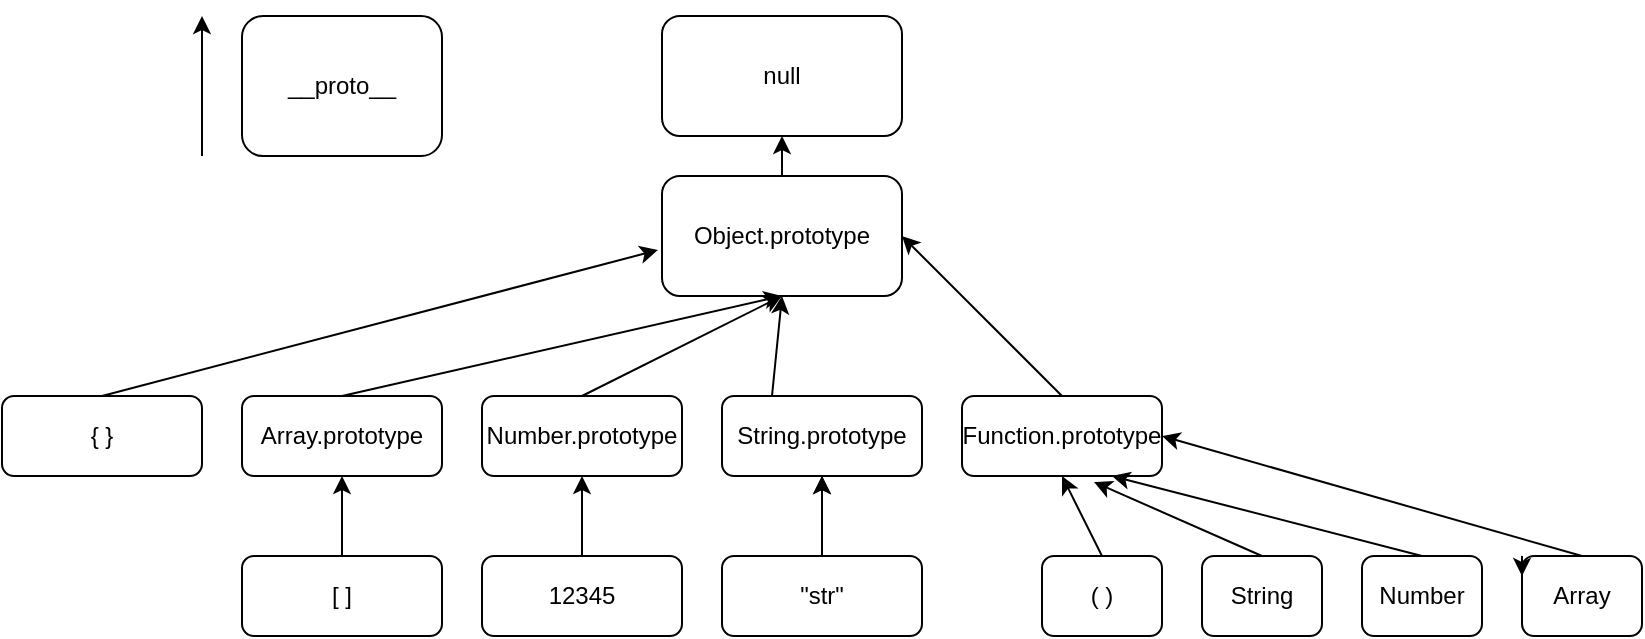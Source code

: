 <mxfile version="14.6.13" type="device"><diagram id="4o9FMxOkr8VyIIvHfw0l" name="Page-1"><mxGraphModel dx="1695" dy="482" grid="1" gridSize="10" guides="1" tooltips="1" connect="1" arrows="1" fold="1" page="1" pageScale="1" pageWidth="827" pageHeight="1169" math="0" shadow="0"><root><mxCell id="0"/><mxCell id="1" parent="0"/><mxCell id="Dju0WnnsLT-7DYQfWgAQ-1" value="null" style="rounded=1;whiteSpace=wrap;html=1;" vertex="1" parent="1"><mxGeometry x="270" y="10" width="120" height="60" as="geometry"/></mxCell><mxCell id="Dju0WnnsLT-7DYQfWgAQ-6" style="edgeStyle=orthogonalEdgeStyle;rounded=0;orthogonalLoop=1;jettySize=auto;html=1;exitX=0.5;exitY=0;exitDx=0;exitDy=0;entryX=0.5;entryY=1;entryDx=0;entryDy=0;" edge="1" parent="1" source="Dju0WnnsLT-7DYQfWgAQ-2" target="Dju0WnnsLT-7DYQfWgAQ-1"><mxGeometry relative="1" as="geometry"/></mxCell><mxCell id="Dju0WnnsLT-7DYQfWgAQ-2" value="Object.prototype" style="rounded=1;whiteSpace=wrap;html=1;" vertex="1" parent="1"><mxGeometry x="270" y="90" width="120" height="60" as="geometry"/></mxCell><mxCell id="Dju0WnnsLT-7DYQfWgAQ-3" value="Function.prototype" style="rounded=1;whiteSpace=wrap;html=1;" vertex="1" parent="1"><mxGeometry x="420" y="200" width="100" height="40" as="geometry"/></mxCell><mxCell id="Dju0WnnsLT-7DYQfWgAQ-4" value="Array" style="rounded=1;whiteSpace=wrap;html=1;" vertex="1" parent="1"><mxGeometry x="700" y="280" width="60" height="40" as="geometry"/></mxCell><mxCell id="Dju0WnnsLT-7DYQfWgAQ-9" value="" style="endArrow=classic;html=1;entryX=1;entryY=0.5;entryDx=0;entryDy=0;exitX=0.5;exitY=0;exitDx=0;exitDy=0;" edge="1" parent="1" source="Dju0WnnsLT-7DYQfWgAQ-3" target="Dju0WnnsLT-7DYQfWgAQ-2"><mxGeometry width="50" height="50" relative="1" as="geometry"><mxPoint x="390" y="280" as="sourcePoint"/><mxPoint x="440" y="230" as="targetPoint"/></mxGeometry></mxCell><mxCell id="Dju0WnnsLT-7DYQfWgAQ-10" value="" style="endArrow=classic;html=1;exitX=0.5;exitY=0;exitDx=0;exitDy=0;entryX=1;entryY=0.5;entryDx=0;entryDy=0;" edge="1" parent="1" source="Dju0WnnsLT-7DYQfWgAQ-4" target="Dju0WnnsLT-7DYQfWgAQ-3"><mxGeometry width="50" height="50" relative="1" as="geometry"><mxPoint x="390" y="280" as="sourcePoint"/><mxPoint x="540" y="190" as="targetPoint"/></mxGeometry></mxCell><mxCell id="Dju0WnnsLT-7DYQfWgAQ-11" value="Number" style="rounded=1;whiteSpace=wrap;html=1;" vertex="1" parent="1"><mxGeometry x="620" y="280" width="60" height="40" as="geometry"/></mxCell><mxCell id="Dju0WnnsLT-7DYQfWgAQ-12" value="String" style="rounded=1;whiteSpace=wrap;html=1;" vertex="1" parent="1"><mxGeometry x="540" y="280" width="60" height="40" as="geometry"/></mxCell><mxCell id="Dju0WnnsLT-7DYQfWgAQ-13" value="( )" style="rounded=1;whiteSpace=wrap;html=1;" vertex="1" parent="1"><mxGeometry x="460" y="280" width="60" height="40" as="geometry"/></mxCell><mxCell id="Dju0WnnsLT-7DYQfWgAQ-14" style="edgeStyle=orthogonalEdgeStyle;rounded=0;orthogonalLoop=1;jettySize=auto;html=1;exitX=0;exitY=0;exitDx=0;exitDy=0;entryX=0;entryY=0.25;entryDx=0;entryDy=0;" edge="1" parent="1" source="Dju0WnnsLT-7DYQfWgAQ-4" target="Dju0WnnsLT-7DYQfWgAQ-4"><mxGeometry relative="1" as="geometry"/></mxCell><mxCell id="Dju0WnnsLT-7DYQfWgAQ-15" value="String.prototype" style="rounded=1;whiteSpace=wrap;html=1;" vertex="1" parent="1"><mxGeometry x="300" y="200" width="100" height="40" as="geometry"/></mxCell><mxCell id="Dju0WnnsLT-7DYQfWgAQ-16" value="Number.prototype" style="rounded=1;whiteSpace=wrap;html=1;" vertex="1" parent="1"><mxGeometry x="180" y="200" width="100" height="40" as="geometry"/></mxCell><mxCell id="Dju0WnnsLT-7DYQfWgAQ-17" value="Array.prototype" style="rounded=1;whiteSpace=wrap;html=1;" vertex="1" parent="1"><mxGeometry x="60" y="200" width="100" height="40" as="geometry"/></mxCell><mxCell id="Dju0WnnsLT-7DYQfWgAQ-33" value="" style="edgeStyle=orthogonalEdgeStyle;rounded=0;orthogonalLoop=1;jettySize=auto;html=1;" edge="1" parent="1" source="Dju0WnnsLT-7DYQfWgAQ-18" target="Dju0WnnsLT-7DYQfWgAQ-15"><mxGeometry relative="1" as="geometry"/></mxCell><mxCell id="Dju0WnnsLT-7DYQfWgAQ-18" value="&quot;str&quot;" style="rounded=1;whiteSpace=wrap;html=1;" vertex="1" parent="1"><mxGeometry x="300" y="280" width="100" height="40" as="geometry"/></mxCell><mxCell id="Dju0WnnsLT-7DYQfWgAQ-19" value="" style="endArrow=classic;html=1;entryX=0.5;entryY=1;entryDx=0;entryDy=0;exitX=0.5;exitY=0;exitDx=0;exitDy=0;" edge="1" parent="1" source="Dju0WnnsLT-7DYQfWgAQ-13" target="Dju0WnnsLT-7DYQfWgAQ-3"><mxGeometry width="50" height="50" relative="1" as="geometry"><mxPoint x="280" y="280" as="sourcePoint"/><mxPoint x="330" y="230" as="targetPoint"/></mxGeometry></mxCell><mxCell id="Dju0WnnsLT-7DYQfWgAQ-20" value="" style="endArrow=classic;html=1;exitX=0.5;exitY=0;exitDx=0;exitDy=0;entryX=0.66;entryY=1.075;entryDx=0;entryDy=0;entryPerimeter=0;" edge="1" parent="1" source="Dju0WnnsLT-7DYQfWgAQ-12" target="Dju0WnnsLT-7DYQfWgAQ-3"><mxGeometry width="50" height="50" relative="1" as="geometry"><mxPoint x="280" y="280" as="sourcePoint"/><mxPoint x="520" y="210" as="targetPoint"/></mxGeometry></mxCell><mxCell id="Dju0WnnsLT-7DYQfWgAQ-21" value="" style="endArrow=classic;html=1;entryX=0.75;entryY=1;entryDx=0;entryDy=0;exitX=0.5;exitY=0;exitDx=0;exitDy=0;" edge="1" parent="1" source="Dju0WnnsLT-7DYQfWgAQ-11" target="Dju0WnnsLT-7DYQfWgAQ-3"><mxGeometry width="50" height="50" relative="1" as="geometry"><mxPoint x="280" y="280" as="sourcePoint"/><mxPoint x="330" y="230" as="targetPoint"/></mxGeometry></mxCell><mxCell id="Dju0WnnsLT-7DYQfWgAQ-22" value="" style="endArrow=classic;html=1;exitX=0.5;exitY=0;exitDx=0;exitDy=0;entryX=0.5;entryY=1;entryDx=0;entryDy=0;" edge="1" parent="1" source="Dju0WnnsLT-7DYQfWgAQ-28" target="Dju0WnnsLT-7DYQfWgAQ-16"><mxGeometry width="50" height="50" relative="1" as="geometry"><mxPoint x="280" y="280" as="sourcePoint"/><mxPoint x="330" y="230" as="targetPoint"/></mxGeometry></mxCell><mxCell id="Dju0WnnsLT-7DYQfWgAQ-23" value="" style="endArrow=classic;html=1;exitX=0.5;exitY=0;exitDx=0;exitDy=0;" edge="1" parent="1" source="Dju0WnnsLT-7DYQfWgAQ-17"><mxGeometry width="50" height="50" relative="1" as="geometry"><mxPoint x="280" y="280" as="sourcePoint"/><mxPoint x="330" y="150" as="targetPoint"/></mxGeometry></mxCell><mxCell id="Dju0WnnsLT-7DYQfWgAQ-24" value="" style="endArrow=classic;html=1;exitX=0.5;exitY=0;exitDx=0;exitDy=0;" edge="1" parent="1" source="Dju0WnnsLT-7DYQfWgAQ-16"><mxGeometry width="50" height="50" relative="1" as="geometry"><mxPoint x="280" y="280" as="sourcePoint"/><mxPoint x="330" y="150" as="targetPoint"/></mxGeometry></mxCell><mxCell id="Dju0WnnsLT-7DYQfWgAQ-25" value="" style="endArrow=classic;html=1;entryX=0.5;entryY=1;entryDx=0;entryDy=0;exitX=0.25;exitY=0;exitDx=0;exitDy=0;" edge="1" parent="1" source="Dju0WnnsLT-7DYQfWgAQ-15" target="Dju0WnnsLT-7DYQfWgAQ-2"><mxGeometry width="50" height="50" relative="1" as="geometry"><mxPoint x="280" y="280" as="sourcePoint"/><mxPoint x="330" y="230" as="targetPoint"/></mxGeometry></mxCell><mxCell id="Dju0WnnsLT-7DYQfWgAQ-26" value="{ }" style="rounded=1;whiteSpace=wrap;html=1;" vertex="1" parent="1"><mxGeometry x="-60" y="200" width="100" height="40" as="geometry"/></mxCell><mxCell id="Dju0WnnsLT-7DYQfWgAQ-27" value="[ ]" style="rounded=1;whiteSpace=wrap;html=1;" vertex="1" parent="1"><mxGeometry x="60" y="280" width="100" height="40" as="geometry"/></mxCell><mxCell id="Dju0WnnsLT-7DYQfWgAQ-28" value="12345" style="rounded=1;whiteSpace=wrap;html=1;" vertex="1" parent="1"><mxGeometry x="180" y="280" width="100" height="40" as="geometry"/></mxCell><mxCell id="Dju0WnnsLT-7DYQfWgAQ-29" value="" style="endArrow=classic;html=1;exitX=0.5;exitY=0;exitDx=0;exitDy=0;entryX=-0.017;entryY=0.617;entryDx=0;entryDy=0;entryPerimeter=0;" edge="1" parent="1" source="Dju0WnnsLT-7DYQfWgAQ-26" target="Dju0WnnsLT-7DYQfWgAQ-2"><mxGeometry width="50" height="50" relative="1" as="geometry"><mxPoint x="280" y="280" as="sourcePoint"/><mxPoint x="330" y="230" as="targetPoint"/></mxGeometry></mxCell><mxCell id="Dju0WnnsLT-7DYQfWgAQ-30" value="" style="endArrow=classic;html=1;exitX=0.5;exitY=0;exitDx=0;exitDy=0;entryX=0.5;entryY=1;entryDx=0;entryDy=0;" edge="1" parent="1" source="Dju0WnnsLT-7DYQfWgAQ-27" target="Dju0WnnsLT-7DYQfWgAQ-17"><mxGeometry width="50" height="50" relative="1" as="geometry"><mxPoint x="280" y="280" as="sourcePoint"/><mxPoint x="110" y="250" as="targetPoint"/></mxGeometry></mxCell><mxCell id="Dju0WnnsLT-7DYQfWgAQ-31" value="" style="endArrow=classic;html=1;entryX=0.5;entryY=1;entryDx=0;entryDy=0;" edge="1" parent="1" target="Dju0WnnsLT-7DYQfWgAQ-15"><mxGeometry width="50" height="50" relative="1" as="geometry"><mxPoint x="350" y="270" as="sourcePoint"/><mxPoint x="330" y="230" as="targetPoint"/></mxGeometry></mxCell><mxCell id="Dju0WnnsLT-7DYQfWgAQ-34" value="" style="endArrow=classic;html=1;" edge="1" parent="1"><mxGeometry width="50" height="50" relative="1" as="geometry"><mxPoint x="40" y="80" as="sourcePoint"/><mxPoint x="40" y="10" as="targetPoint"/></mxGeometry></mxCell><mxCell id="Dju0WnnsLT-7DYQfWgAQ-35" value="__proto__" style="rounded=1;whiteSpace=wrap;html=1;" vertex="1" parent="1"><mxGeometry x="60" y="10" width="100" height="70" as="geometry"/></mxCell></root></mxGraphModel></diagram></mxfile>